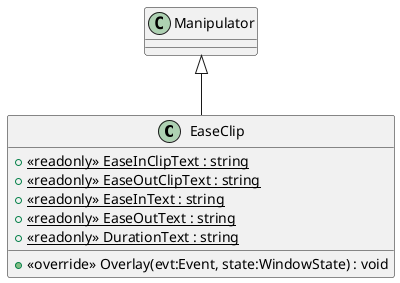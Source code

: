 @startuml
class EaseClip {
    + {static} <<readonly>> EaseInClipText : string
    + {static} <<readonly>> EaseOutClipText : string
    + {static} <<readonly>> EaseInText : string
    + {static} <<readonly>> EaseOutText : string
    + {static} <<readonly>> DurationText : string
    + <<override>> Overlay(evt:Event, state:WindowState) : void
}
Manipulator <|-- EaseClip
@enduml

